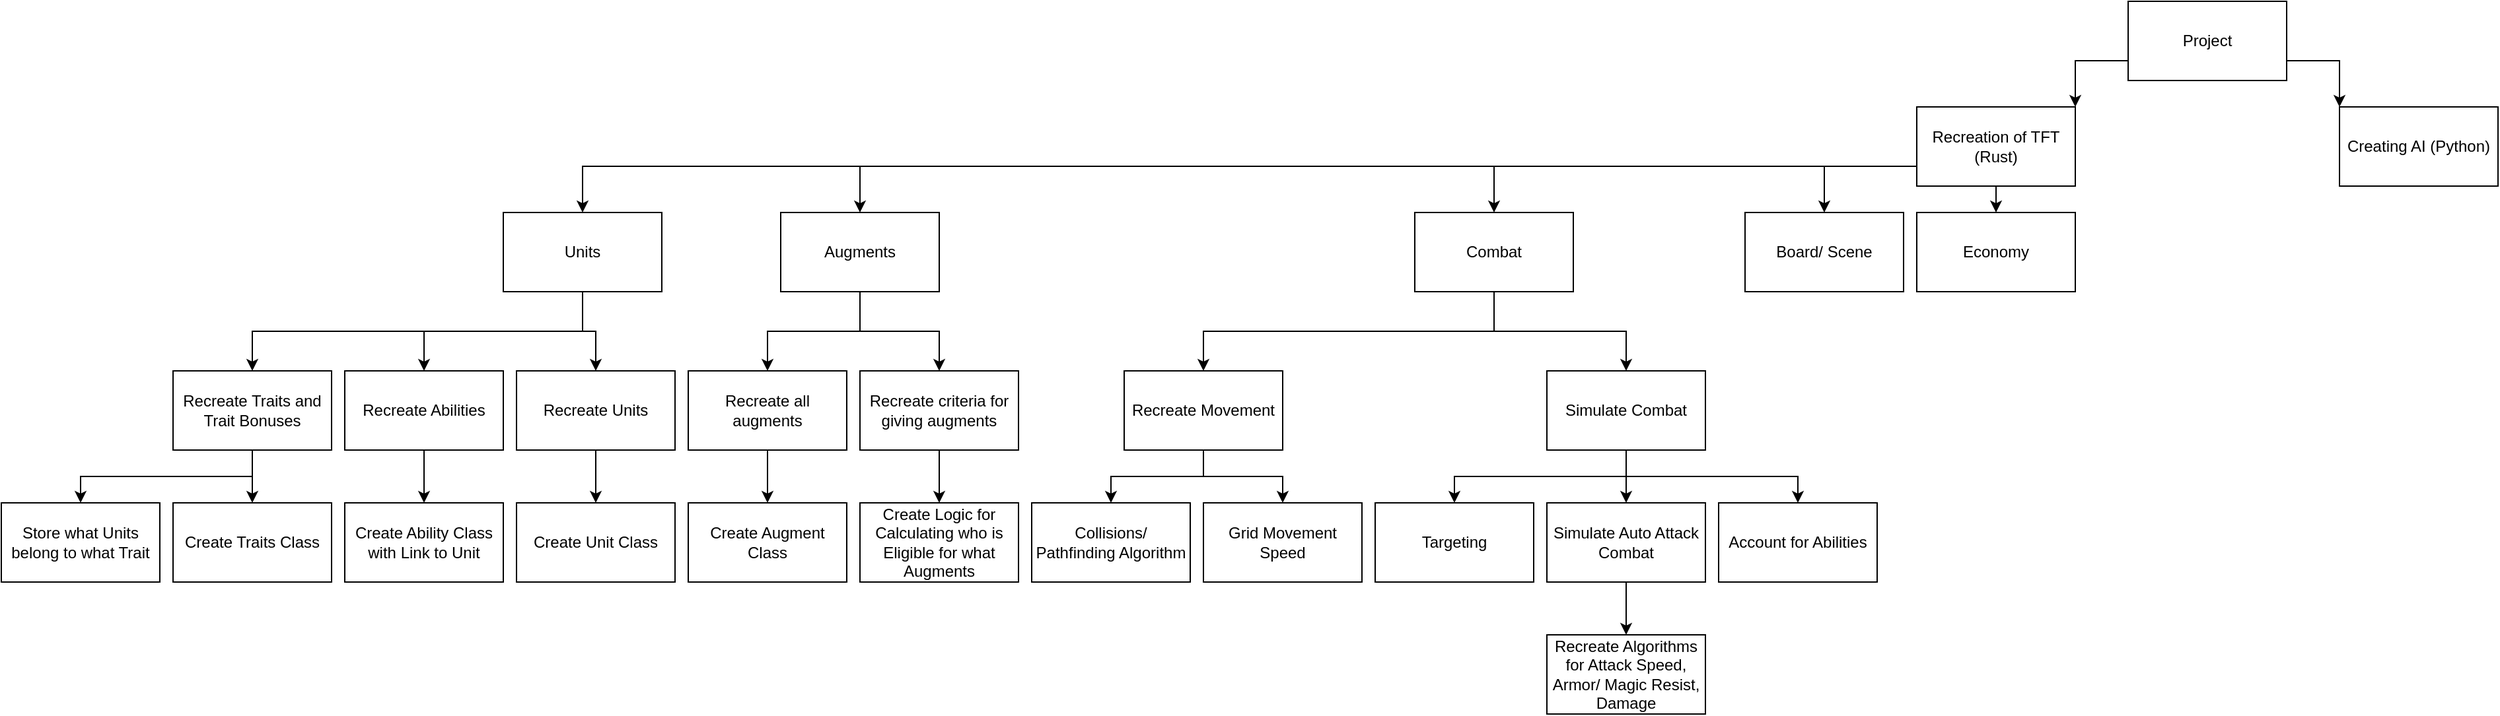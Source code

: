 <mxfile version="17.1.0" type="device"><diagram id="jOm6YOqPkpEPb2IKfZ4k" name="Page-1"><mxGraphModel dx="2692" dy="585" grid="1" gridSize="10" guides="1" tooltips="1" connect="1" arrows="1" fold="1" page="1" pageScale="1" pageWidth="827" pageHeight="1169" math="0" shadow="0"><root><mxCell id="0"/><mxCell id="1" parent="0"/><mxCell id="gsrFwa5ul0Nx-JXfKAHi-8" style="edgeStyle=orthogonalEdgeStyle;rounded=0;orthogonalLoop=1;jettySize=auto;html=1;exitX=1;exitY=0.75;exitDx=0;exitDy=0;entryX=0;entryY=0;entryDx=0;entryDy=0;" parent="1" source="o9gIRReutv49vEWjcmbx-1" target="o9gIRReutv49vEWjcmbx-3" edge="1"><mxGeometry relative="1" as="geometry"/></mxCell><mxCell id="gsrFwa5ul0Nx-JXfKAHi-9" style="edgeStyle=orthogonalEdgeStyle;rounded=0;orthogonalLoop=1;jettySize=auto;html=1;exitX=0;exitY=0.75;exitDx=0;exitDy=0;entryX=1;entryY=0;entryDx=0;entryDy=0;" parent="1" source="o9gIRReutv49vEWjcmbx-1" target="o9gIRReutv49vEWjcmbx-2" edge="1"><mxGeometry relative="1" as="geometry"/></mxCell><mxCell id="o9gIRReutv49vEWjcmbx-1" value="Project" style="rounded=0;whiteSpace=wrap;html=1;" parent="1" vertex="1"><mxGeometry x="340" width="120" height="60" as="geometry"/></mxCell><mxCell id="gsrFwa5ul0Nx-JXfKAHi-10" style="edgeStyle=orthogonalEdgeStyle;rounded=0;orthogonalLoop=1;jettySize=auto;html=1;exitX=0;exitY=0.75;exitDx=0;exitDy=0;" parent="1" source="o9gIRReutv49vEWjcmbx-2" target="gsrFwa5ul0Nx-JXfKAHi-4" edge="1"><mxGeometry relative="1" as="geometry"/></mxCell><mxCell id="gsrFwa5ul0Nx-JXfKAHi-12" style="edgeStyle=orthogonalEdgeStyle;rounded=0;orthogonalLoop=1;jettySize=auto;html=1;exitX=0;exitY=0.75;exitDx=0;exitDy=0;" parent="1" source="o9gIRReutv49vEWjcmbx-2" target="gsrFwa5ul0Nx-JXfKAHi-1" edge="1"><mxGeometry relative="1" as="geometry"/></mxCell><mxCell id="gsrFwa5ul0Nx-JXfKAHi-13" style="edgeStyle=orthogonalEdgeStyle;rounded=0;orthogonalLoop=1;jettySize=auto;html=1;exitX=0;exitY=0.75;exitDx=0;exitDy=0;" parent="1" source="o9gIRReutv49vEWjcmbx-2" target="gsrFwa5ul0Nx-JXfKAHi-3" edge="1"><mxGeometry relative="1" as="geometry"/></mxCell><mxCell id="gsrFwa5ul0Nx-JXfKAHi-14" style="edgeStyle=orthogonalEdgeStyle;rounded=0;orthogonalLoop=1;jettySize=auto;html=1;exitX=0.5;exitY=1;exitDx=0;exitDy=0;entryX=0.5;entryY=0;entryDx=0;entryDy=0;" parent="1" source="o9gIRReutv49vEWjcmbx-2" target="gsrFwa5ul0Nx-JXfKAHi-2" edge="1"><mxGeometry relative="1" as="geometry"/></mxCell><mxCell id="gsrFwa5ul0Nx-JXfKAHi-24" style="edgeStyle=orthogonalEdgeStyle;rounded=0;orthogonalLoop=1;jettySize=auto;html=1;exitX=0;exitY=0.75;exitDx=0;exitDy=0;entryX=0.5;entryY=0;entryDx=0;entryDy=0;" parent="1" source="o9gIRReutv49vEWjcmbx-2" target="gsrFwa5ul0Nx-JXfKAHi-22" edge="1"><mxGeometry relative="1" as="geometry"/></mxCell><mxCell id="o9gIRReutv49vEWjcmbx-2" value="Recreation of TFT (Rust)" style="rounded=0;whiteSpace=wrap;html=1;" parent="1" vertex="1"><mxGeometry x="180" y="80" width="120" height="60" as="geometry"/></mxCell><mxCell id="o9gIRReutv49vEWjcmbx-3" value="Creating AI (Python)" style="rounded=0;whiteSpace=wrap;html=1;" parent="1" vertex="1"><mxGeometry x="500" y="80" width="120" height="60" as="geometry"/></mxCell><mxCell id="K1tFP9-ncB2LjYBUwf4D-19" style="edgeStyle=orthogonalEdgeStyle;rounded=0;orthogonalLoop=1;jettySize=auto;html=1;exitX=0.5;exitY=1;exitDx=0;exitDy=0;" edge="1" parent="1" source="gsrFwa5ul0Nx-JXfKAHi-1" target="K1tFP9-ncB2LjYBUwf4D-18"><mxGeometry relative="1" as="geometry"/></mxCell><mxCell id="K1tFP9-ncB2LjYBUwf4D-21" style="edgeStyle=orthogonalEdgeStyle;rounded=0;orthogonalLoop=1;jettySize=auto;html=1;exitX=0.5;exitY=1;exitDx=0;exitDy=0;" edge="1" parent="1" source="gsrFwa5ul0Nx-JXfKAHi-1" target="K1tFP9-ncB2LjYBUwf4D-20"><mxGeometry relative="1" as="geometry"/></mxCell><mxCell id="gsrFwa5ul0Nx-JXfKAHi-1" value="Combat" style="rounded=0;whiteSpace=wrap;html=1;" parent="1" vertex="1"><mxGeometry x="-200" y="160" width="120" height="60" as="geometry"/></mxCell><mxCell id="gsrFwa5ul0Nx-JXfKAHi-2" value="Economy" style="rounded=0;whiteSpace=wrap;html=1;" parent="1" vertex="1"><mxGeometry x="180" y="160" width="120" height="60" as="geometry"/></mxCell><mxCell id="gsrFwa5ul0Nx-JXfKAHi-3" value="Board/ Scene" style="rounded=0;whiteSpace=wrap;html=1;" parent="1" vertex="1"><mxGeometry x="50" y="160" width="120" height="60" as="geometry"/></mxCell><mxCell id="gsrFwa5ul0Nx-JXfKAHi-15" style="edgeStyle=orthogonalEdgeStyle;rounded=0;orthogonalLoop=1;jettySize=auto;html=1;exitX=0.5;exitY=1;exitDx=0;exitDy=0;entryX=0.5;entryY=0;entryDx=0;entryDy=0;" parent="1" source="gsrFwa5ul0Nx-JXfKAHi-4" target="gsrFwa5ul0Nx-JXfKAHi-16" edge="1"><mxGeometry relative="1" as="geometry"><mxPoint x="-270" y="280" as="targetPoint"/></mxGeometry></mxCell><mxCell id="gsrFwa5ul0Nx-JXfKAHi-17" style="edgeStyle=orthogonalEdgeStyle;rounded=0;orthogonalLoop=1;jettySize=auto;html=1;entryX=0.5;entryY=0;entryDx=0;entryDy=0;" parent="1" source="gsrFwa5ul0Nx-JXfKAHi-4" target="gsrFwa5ul0Nx-JXfKAHi-18" edge="1"><mxGeometry relative="1" as="geometry"><mxPoint x="-150" y="280" as="targetPoint"/></mxGeometry></mxCell><mxCell id="gsrFwa5ul0Nx-JXfKAHi-4" value="Augments" style="rounded=0;whiteSpace=wrap;html=1;" parent="1" vertex="1"><mxGeometry x="-680" y="160" width="120" height="60" as="geometry"/></mxCell><mxCell id="K1tFP9-ncB2LjYBUwf4D-14" style="edgeStyle=orthogonalEdgeStyle;rounded=0;orthogonalLoop=1;jettySize=auto;html=1;exitX=0.5;exitY=1;exitDx=0;exitDy=0;" edge="1" parent="1" source="gsrFwa5ul0Nx-JXfKAHi-16" target="K1tFP9-ncB2LjYBUwf4D-15"><mxGeometry relative="1" as="geometry"><mxPoint x="-220" y="370" as="targetPoint"/></mxGeometry></mxCell><mxCell id="gsrFwa5ul0Nx-JXfKAHi-16" value="Recreate all augments" style="rounded=0;whiteSpace=wrap;html=1;" parent="1" vertex="1"><mxGeometry x="-750" y="280" width="120" height="60" as="geometry"/></mxCell><mxCell id="K1tFP9-ncB2LjYBUwf4D-16" style="edgeStyle=orthogonalEdgeStyle;rounded=0;orthogonalLoop=1;jettySize=auto;html=1;exitX=0.5;exitY=1;exitDx=0;exitDy=0;" edge="1" parent="1" source="gsrFwa5ul0Nx-JXfKAHi-18" target="K1tFP9-ncB2LjYBUwf4D-17"><mxGeometry relative="1" as="geometry"><mxPoint x="-90" y="390" as="targetPoint"/></mxGeometry></mxCell><mxCell id="gsrFwa5ul0Nx-JXfKAHi-18" value="Recreate criteria for giving augments" style="rounded=0;whiteSpace=wrap;html=1;" parent="1" vertex="1"><mxGeometry x="-620" y="280" width="120" height="60" as="geometry"/></mxCell><mxCell id="gsrFwa5ul0Nx-JXfKAHi-28" style="edgeStyle=orthogonalEdgeStyle;rounded=0;orthogonalLoop=1;jettySize=auto;html=1;exitX=0.5;exitY=1;exitDx=0;exitDy=0;" parent="1" source="gsrFwa5ul0Nx-JXfKAHi-22" target="gsrFwa5ul0Nx-JXfKAHi-27" edge="1"><mxGeometry relative="1" as="geometry"/></mxCell><mxCell id="K1tFP9-ncB2LjYBUwf4D-1" style="edgeStyle=orthogonalEdgeStyle;rounded=0;orthogonalLoop=1;jettySize=auto;html=1;exitX=0.5;exitY=1;exitDx=0;exitDy=0;" edge="1" parent="1" source="gsrFwa5ul0Nx-JXfKAHi-22" target="gsrFwa5ul0Nx-JXfKAHi-26"><mxGeometry relative="1" as="geometry"/></mxCell><mxCell id="K1tFP9-ncB2LjYBUwf4D-2" style="edgeStyle=orthogonalEdgeStyle;rounded=0;orthogonalLoop=1;jettySize=auto;html=1;exitX=0.5;exitY=1;exitDx=0;exitDy=0;entryX=0.5;entryY=0;entryDx=0;entryDy=0;" edge="1" parent="1" source="gsrFwa5ul0Nx-JXfKAHi-22" target="gsrFwa5ul0Nx-JXfKAHi-25"><mxGeometry relative="1" as="geometry"/></mxCell><mxCell id="gsrFwa5ul0Nx-JXfKAHi-22" value="Units" style="rounded=0;whiteSpace=wrap;html=1;" parent="1" vertex="1"><mxGeometry x="-890" y="160" width="120" height="60" as="geometry"/></mxCell><mxCell id="K1tFP9-ncB2LjYBUwf4D-3" style="edgeStyle=orthogonalEdgeStyle;rounded=0;orthogonalLoop=1;jettySize=auto;html=1;exitX=0.5;exitY=1;exitDx=0;exitDy=0;" edge="1" parent="1" source="gsrFwa5ul0Nx-JXfKAHi-25" target="K1tFP9-ncB2LjYBUwf4D-4"><mxGeometry relative="1" as="geometry"><mxPoint x="-350" y="400" as="targetPoint"/></mxGeometry></mxCell><mxCell id="gsrFwa5ul0Nx-JXfKAHi-25" value="Recreate Units" style="rounded=0;whiteSpace=wrap;html=1;" parent="1" vertex="1"><mxGeometry x="-880" y="280" width="120" height="60" as="geometry"/></mxCell><mxCell id="K1tFP9-ncB2LjYBUwf4D-5" style="edgeStyle=orthogonalEdgeStyle;rounded=0;orthogonalLoop=1;jettySize=auto;html=1;exitX=0.5;exitY=1;exitDx=0;exitDy=0;" edge="1" parent="1" source="gsrFwa5ul0Nx-JXfKAHi-26" target="K1tFP9-ncB2LjYBUwf4D-6"><mxGeometry relative="1" as="geometry"><mxPoint x="-480" y="370" as="targetPoint"/></mxGeometry></mxCell><mxCell id="gsrFwa5ul0Nx-JXfKAHi-26" value="Recreate Abilities" style="rounded=0;whiteSpace=wrap;html=1;" parent="1" vertex="1"><mxGeometry x="-1010" y="280" width="120" height="60" as="geometry"/></mxCell><mxCell id="K1tFP9-ncB2LjYBUwf4D-10" style="edgeStyle=orthogonalEdgeStyle;rounded=0;orthogonalLoop=1;jettySize=auto;html=1;exitX=0.5;exitY=1;exitDx=0;exitDy=0;" edge="1" parent="1" source="gsrFwa5ul0Nx-JXfKAHi-27" target="K1tFP9-ncB2LjYBUwf4D-9"><mxGeometry relative="1" as="geometry"/></mxCell><mxCell id="K1tFP9-ncB2LjYBUwf4D-36" style="edgeStyle=orthogonalEdgeStyle;rounded=0;orthogonalLoop=1;jettySize=auto;html=1;exitX=0.5;exitY=1;exitDx=0;exitDy=0;" edge="1" parent="1" source="gsrFwa5ul0Nx-JXfKAHi-27" target="K1tFP9-ncB2LjYBUwf4D-12"><mxGeometry relative="1" as="geometry"/></mxCell><mxCell id="gsrFwa5ul0Nx-JXfKAHi-27" value="Recreate Traits and Trait Bonuses" style="rounded=0;whiteSpace=wrap;html=1;" parent="1" vertex="1"><mxGeometry x="-1140" y="280" width="120" height="60" as="geometry"/></mxCell><mxCell id="K1tFP9-ncB2LjYBUwf4D-4" value="Create Unit Class" style="rounded=0;whiteSpace=wrap;html=1;" vertex="1" parent="1"><mxGeometry x="-880" y="380" width="120" height="60" as="geometry"/></mxCell><mxCell id="K1tFP9-ncB2LjYBUwf4D-6" value="Create Ability Class with Link to Unit" style="rounded=0;whiteSpace=wrap;html=1;" vertex="1" parent="1"><mxGeometry x="-1010" y="380" width="120" height="60" as="geometry"/></mxCell><mxCell id="K1tFP9-ncB2LjYBUwf4D-9" value="Create Traits Class" style="rounded=0;whiteSpace=wrap;html=1;" vertex="1" parent="1"><mxGeometry x="-1140" y="380" width="120" height="60" as="geometry"/></mxCell><mxCell id="K1tFP9-ncB2LjYBUwf4D-12" value="Store what Units belong to what Trait" style="rounded=0;whiteSpace=wrap;html=1;" vertex="1" parent="1"><mxGeometry x="-1270" y="380" width="120" height="60" as="geometry"/></mxCell><mxCell id="K1tFP9-ncB2LjYBUwf4D-15" value="Create Augment Class" style="rounded=0;whiteSpace=wrap;html=1;" vertex="1" parent="1"><mxGeometry x="-750" y="380" width="120" height="60" as="geometry"/></mxCell><mxCell id="K1tFP9-ncB2LjYBUwf4D-17" value="Create Logic for Calculating who is Eligible for what Augments" style="rounded=0;whiteSpace=wrap;html=1;" vertex="1" parent="1"><mxGeometry x="-620" y="380" width="120" height="60" as="geometry"/></mxCell><mxCell id="K1tFP9-ncB2LjYBUwf4D-24" style="edgeStyle=orthogonalEdgeStyle;rounded=0;orthogonalLoop=1;jettySize=auto;html=1;" edge="1" parent="1" source="K1tFP9-ncB2LjYBUwf4D-18" target="K1tFP9-ncB2LjYBUwf4D-25"><mxGeometry relative="1" as="geometry"><mxPoint x="-300" y="410" as="targetPoint"/></mxGeometry></mxCell><mxCell id="K1tFP9-ncB2LjYBUwf4D-29" style="edgeStyle=orthogonalEdgeStyle;rounded=0;orthogonalLoop=1;jettySize=auto;html=1;exitX=0.5;exitY=1;exitDx=0;exitDy=0;entryX=0.5;entryY=0;entryDx=0;entryDy=0;" edge="1" parent="1" source="K1tFP9-ncB2LjYBUwf4D-18" target="K1tFP9-ncB2LjYBUwf4D-28"><mxGeometry relative="1" as="geometry"/></mxCell><mxCell id="K1tFP9-ncB2LjYBUwf4D-18" value="Recreate Movement" style="rounded=0;whiteSpace=wrap;html=1;" vertex="1" parent="1"><mxGeometry x="-420" y="280" width="120" height="60" as="geometry"/></mxCell><mxCell id="K1tFP9-ncB2LjYBUwf4D-22" style="edgeStyle=orthogonalEdgeStyle;rounded=0;orthogonalLoop=1;jettySize=auto;html=1;exitX=0.5;exitY=1;exitDx=0;exitDy=0;" edge="1" parent="1" source="K1tFP9-ncB2LjYBUwf4D-20" target="K1tFP9-ncB2LjYBUwf4D-23"><mxGeometry relative="1" as="geometry"><mxPoint x="-130" y="400" as="targetPoint"/></mxGeometry></mxCell><mxCell id="K1tFP9-ncB2LjYBUwf4D-32" style="edgeStyle=orthogonalEdgeStyle;rounded=0;orthogonalLoop=1;jettySize=auto;html=1;exitX=0.5;exitY=1;exitDx=0;exitDy=0;" edge="1" parent="1" source="K1tFP9-ncB2LjYBUwf4D-20" target="K1tFP9-ncB2LjYBUwf4D-30"><mxGeometry relative="1" as="geometry"/></mxCell><mxCell id="K1tFP9-ncB2LjYBUwf4D-33" style="edgeStyle=orthogonalEdgeStyle;rounded=0;orthogonalLoop=1;jettySize=auto;html=1;exitX=0.5;exitY=1;exitDx=0;exitDy=0;entryX=0.5;entryY=0;entryDx=0;entryDy=0;" edge="1" parent="1" source="K1tFP9-ncB2LjYBUwf4D-20" target="K1tFP9-ncB2LjYBUwf4D-31"><mxGeometry relative="1" as="geometry"/></mxCell><mxCell id="K1tFP9-ncB2LjYBUwf4D-20" value="Simulate Combat" style="rounded=0;whiteSpace=wrap;html=1;" vertex="1" parent="1"><mxGeometry x="-100" y="280" width="120" height="60" as="geometry"/></mxCell><mxCell id="K1tFP9-ncB2LjYBUwf4D-23" value="Targeting" style="rounded=0;whiteSpace=wrap;html=1;" vertex="1" parent="1"><mxGeometry x="-230" y="380" width="120" height="60" as="geometry"/></mxCell><mxCell id="K1tFP9-ncB2LjYBUwf4D-25" value="Collisions/ Pathfinding Algorithm" style="rounded=0;whiteSpace=wrap;html=1;" vertex="1" parent="1"><mxGeometry x="-490" y="380" width="120" height="60" as="geometry"/></mxCell><mxCell id="K1tFP9-ncB2LjYBUwf4D-28" value="Grid Movement Speed" style="rounded=0;whiteSpace=wrap;html=1;" vertex="1" parent="1"><mxGeometry x="-360" y="380" width="120" height="60" as="geometry"/></mxCell><mxCell id="K1tFP9-ncB2LjYBUwf4D-34" style="edgeStyle=orthogonalEdgeStyle;rounded=0;orthogonalLoop=1;jettySize=auto;html=1;exitX=0.5;exitY=1;exitDx=0;exitDy=0;" edge="1" parent="1" source="K1tFP9-ncB2LjYBUwf4D-30" target="K1tFP9-ncB2LjYBUwf4D-35"><mxGeometry relative="1" as="geometry"><mxPoint x="70" y="480" as="targetPoint"/></mxGeometry></mxCell><mxCell id="K1tFP9-ncB2LjYBUwf4D-30" value="Simulate Auto Attack Combat" style="rounded=0;whiteSpace=wrap;html=1;" vertex="1" parent="1"><mxGeometry x="-100" y="380" width="120" height="60" as="geometry"/></mxCell><mxCell id="K1tFP9-ncB2LjYBUwf4D-31" value="Account for Abilities" style="rounded=0;whiteSpace=wrap;html=1;" vertex="1" parent="1"><mxGeometry x="30" y="380" width="120" height="60" as="geometry"/></mxCell><mxCell id="K1tFP9-ncB2LjYBUwf4D-35" value="Recreate Algorithms for Attack Speed, Armor/ Magic Resist, Damage" style="rounded=0;whiteSpace=wrap;html=1;" vertex="1" parent="1"><mxGeometry x="-100" y="480" width="120" height="60" as="geometry"/></mxCell></root></mxGraphModel></diagram></mxfile>
